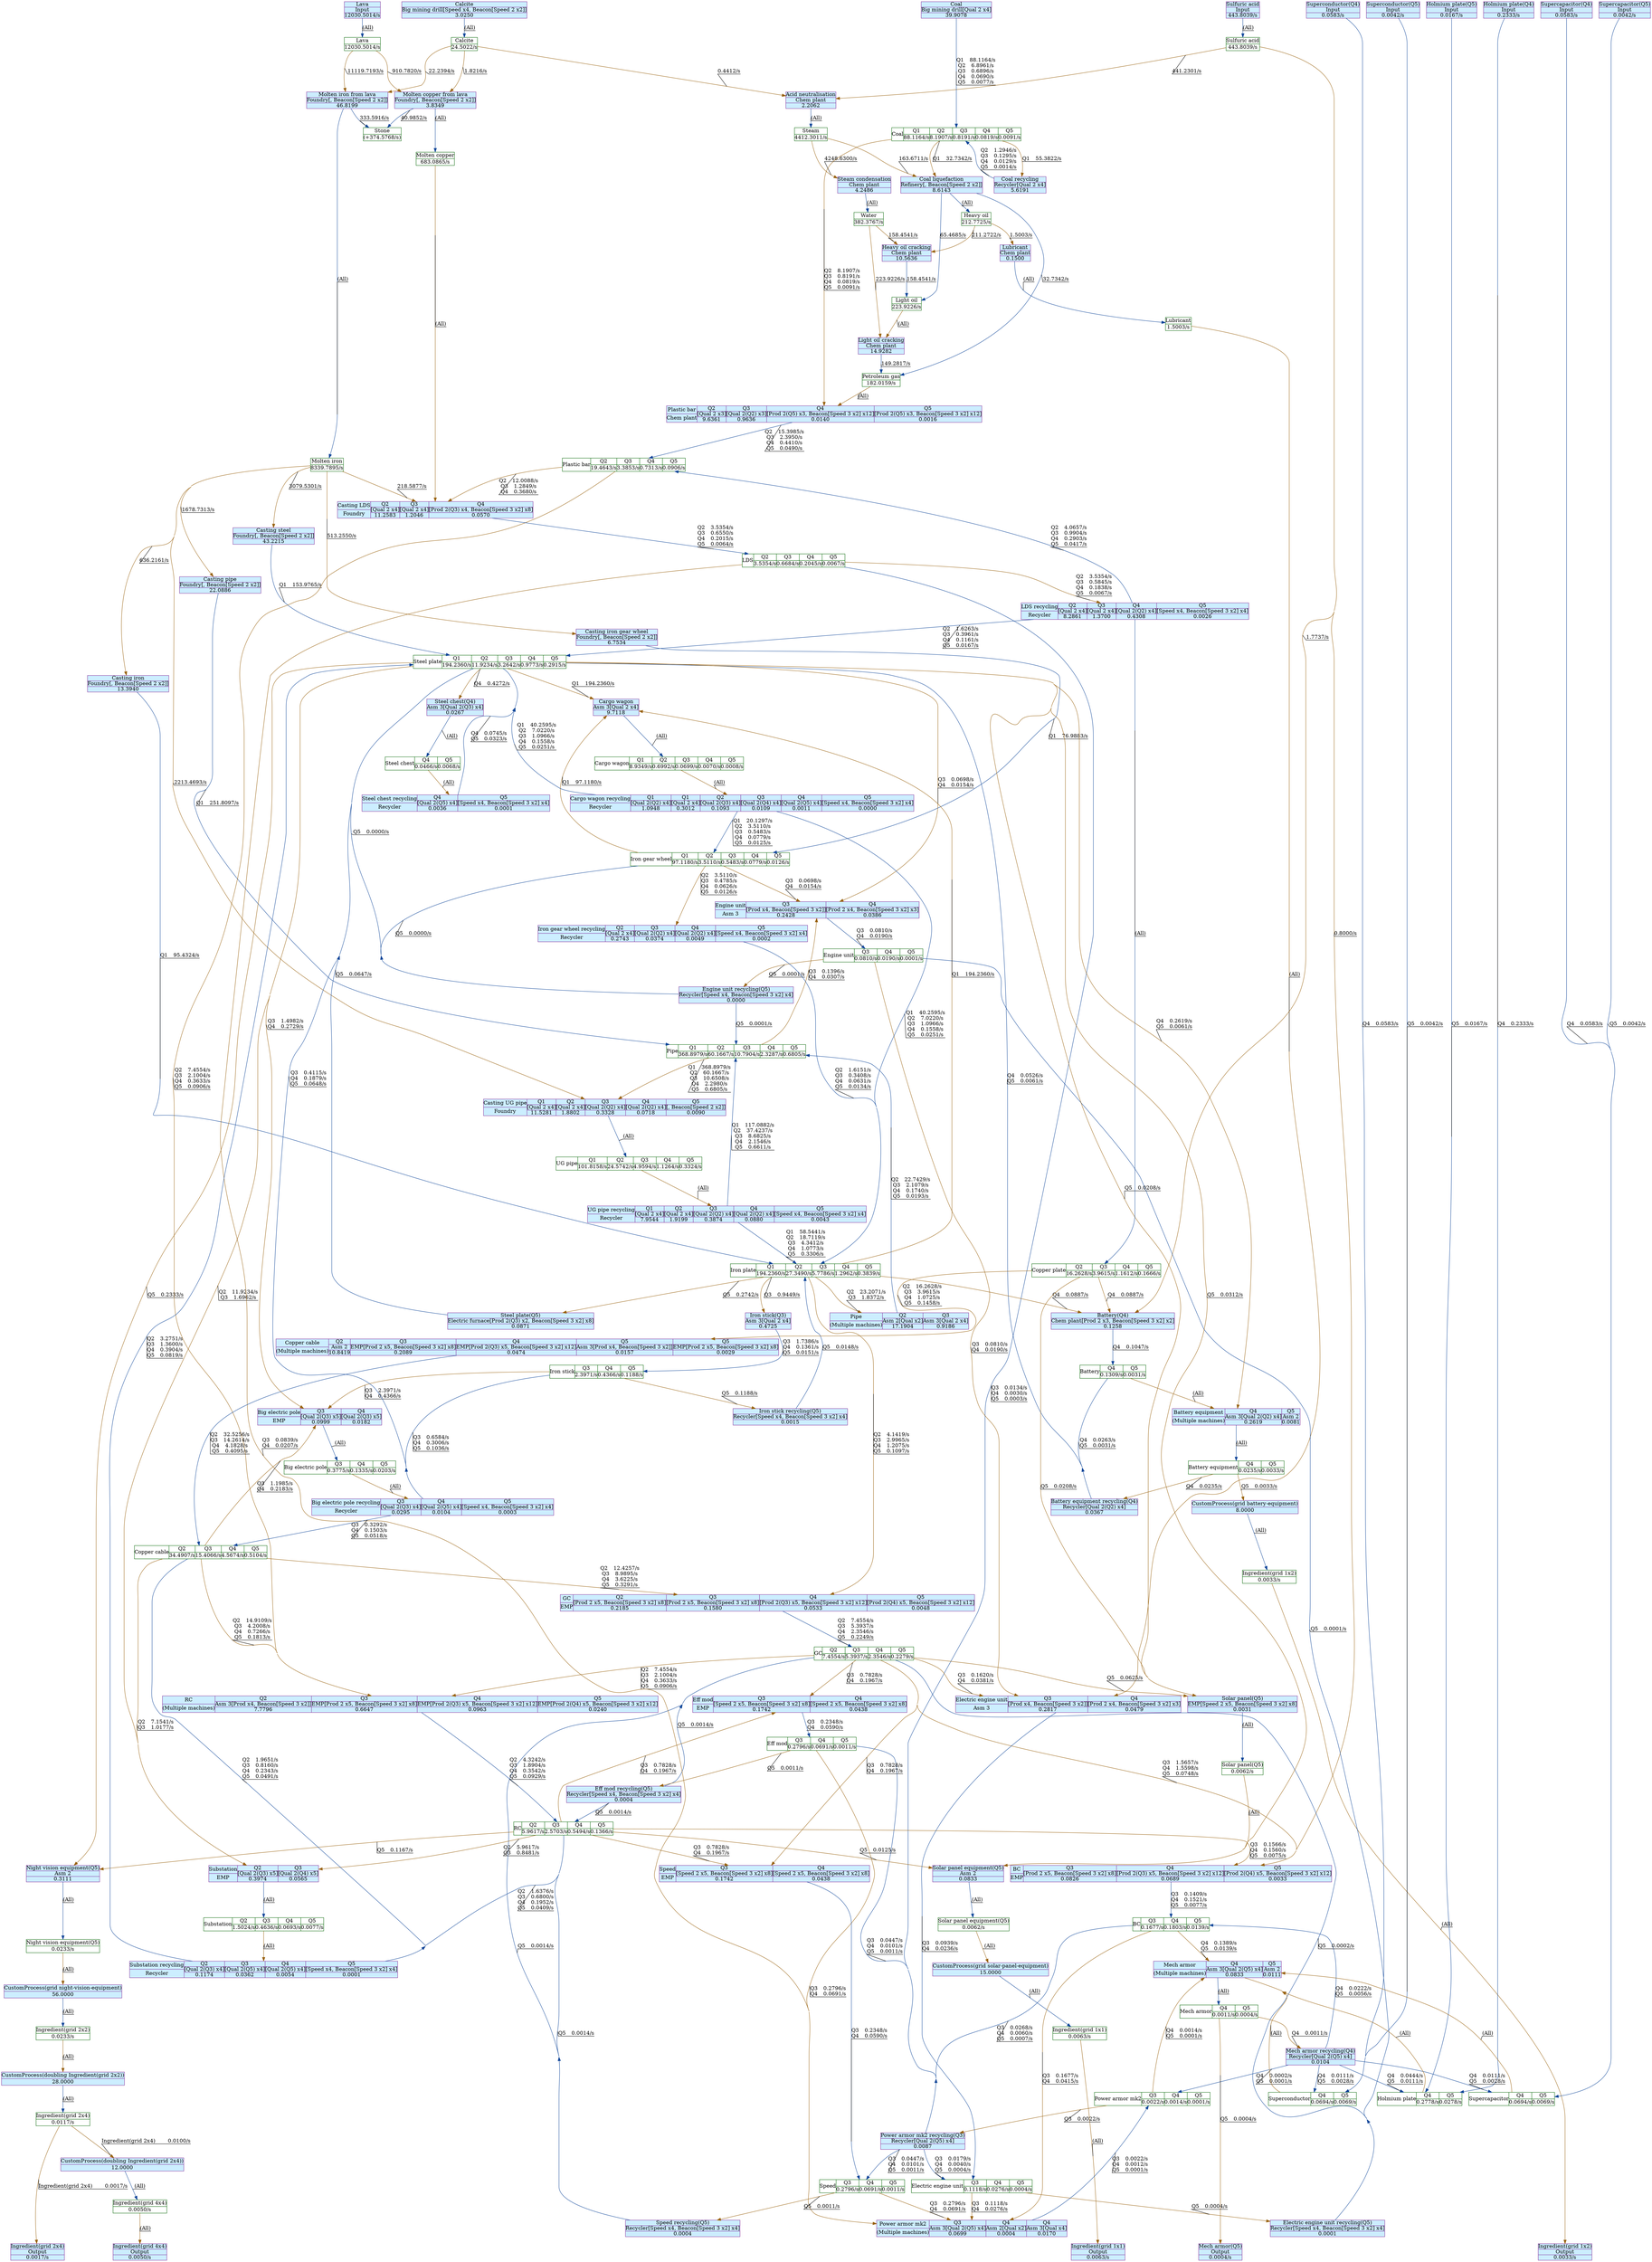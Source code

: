 digraph {
    layout="dot"
    concentrate=true
    node [shape="record"; margin=0]
    edge [decorate=true]
    0 [color="#006400"; label="{Petroleum gas|182.0159/s}"]
    1 [color="#006400"; label="{Lava|12030.5014/s}"]
    2 [color="#006400"; label="{Molten iron|8339.7895/s}"]
    3 [color="#006400"; label="{Ingredient(grid 2x4)|0.0117/s}"]
    4 [color="#006400"; label="{Ingredient(grid 2x2)|0.0233/s}"]
    5 [color="#006400"; label="{Molten copper|683.0865/s}"]
    6 [color="#006400"; label="{Lubricant|1.5003/s}"]
    7 [color="#006400"; label="{Water|382.3767/s}"]
    8 [color="#006400"; label="{Steam|4412.3011/s}"]
    9 [color="#006400"; label="{Sulfuric acid|443.8039/s}"]
    10 [color="#006400"; label="{Ingredient(grid 4x4)|0.0050/s}"]
    11 [color="#006400"; label="{Night vision equipment(Q5)|0.0233/s}"]
    12 [color="#006400"; label="{Heavy oil|212.7725/s}"]
    13 [color="#006400"; label="{Light oil|223.9226/s}"]
    14 [color="#006400"; label="{Stone|(+374.5768/s)}"]
    15 [color="#006400"; label="{Calcite|24.5022/s}"]
    16 [color="#006400"; label="{Solar panel equipment(Q5)|0.0062/s}"]
    17 [color="#006400"; label="{Solar panel(Q5)|0.0062/s}"]
    18 [color="#006400"; label="{Ingredient(grid 1x2)|0.0033/s}"]
    19 [color="#006400"; label="{Ingredient(grid 1x1)|0.0063/s}"]
    20 [style="filled"; color="#842e99"; fillcolor="#cceeff"; label="{Cargo wagon|Asm 3[Qual 2 x4]|9.7118}"]
    21 [style="filled"; color="#842e99"; fillcolor="#cceeff"; label="{Lava|Input|12030.5014/s}"]
    22 [style="filled"; color="#842e99"; fillcolor="#cceeff"; label="{Supercapacitor(Q4)|Input|0.0583/s}"]
    23 [style="filled"; color="#842e99"; fillcolor="#cceeff"; label="{Casting steel|Foundry[, Beacon[Speed 2 x2]]|43.2215}"]
    24 [style="filled"; color="#842e99"; fillcolor="#cceeff"; label="{CustomProcess(doubling Ingredient(grid 2x2))|28.0000}"]
    25 [style="filled"; color="#842e99"; fillcolor="#cceeff"; label="{Casting pipe|Foundry[, Beacon[Speed 2 x2]]|22.0886}"]
    26 [style="filled"; color="#842e99"; fillcolor="#cceeff"; label="{Holmium plate(Q4)|Input|0.2333/s}"]
    27 [style="filled"; color="#842e99"; fillcolor="#cceeff"; label="{Steam condensation|Chem plant|4.2486}"]
    28 [style="filled"; color="#842e99"; fillcolor="#cceeff"; label="{Battery(Q4)|Chem plant[Prod 2 x3, Beacon[Speed 3 x2] x2]|0.1258}"]
    29 [style="filled"; color="#842e99"; fillcolor="#cceeff"; label="{Supercapacitor(Q5)|Input|0.0042/s}"]
    30 [style="filled"; color="#842e99"; fillcolor="#cceeff"; label="{Casting iron gear wheel|Foundry[, Beacon[Speed 2 x2]]|6.7534}"]
    31 [style="filled"; color="#842e99"; fillcolor="#cceeff"; label="{Coal|Big mining drill[Qual 2 x4]|39.9078}"]
    32 [style="filled"; color="#842e99"; fillcolor="#cceeff"; label="{Sulfuric acid|Input|443.8039/s}"]
    33 [style="filled"; color="#842e99"; fillcolor="#cceeff"; label="{CustomProcess(doubling Ingredient(grid 2x4))|12.0000}"]
    34 [style="filled"; color="#842e99"; fillcolor="#cceeff"; label="{CustomProcess(grid night-vision-equipment)|56.0000}"]
    35 [style="filled"; color="#842e99"; fillcolor="#cceeff"; label="{Coal liquefaction|Refinery[, Beacon[Speed 2 x2]]|8.6143}"]
    36 [style="filled"; color="#842e99"; fillcolor="#cceeff"; label="{Engine unit recycling(Q5)|Recycler[Speed x4, Beacon[Speed 3 x2] x4]|0.0000}"]
    37 [style="filled"; color="#842e99"; fillcolor="#cceeff"; label="{Casting iron|Foundry[, Beacon[Speed 2 x2]]|13.3940}"]
    38 [style="filled"; color="#842e99"; fillcolor="#cceeff"; label="{Steel plate(Q5)|Electric furnace[Prod 2(Q3) x2, Beacon[Speed 3 x2] x8]|0.0871}"]
    39 [style="filled"; color="#842e99"; fillcolor="#cceeff"; label="{Molten iron from lava|Foundry[, Beacon[Speed 2 x2]]|46.8199}"]
    40 [style="filled"; color="#842e99"; fillcolor="#cceeff"; label="{Mech armor recycling(Q4)|Recycler[Qual 2(Q5) x4]|0.0104}"]
    41 [style="filled"; color="#842e99"; fillcolor="#cceeff"; label="{Lubricant|Chem plant|0.1500}"]
    42 [style="filled"; color="#842e99"; fillcolor="#cceeff"; label="{Solar panel equipment(Q5)|Asm 2|0.0833}"]
    43 [style="filled"; color="#842e99"; fillcolor="#cceeff"; label="{Ingredient(grid 1x2)|Output|0.0033/s}"]
    44 [style="filled"; color="#842e99"; fillcolor="#cceeff"; label="{Superconductor(Q4)|Input|0.0583/s}"]
    45 [style="filled"; color="#842e99"; fillcolor="#cceeff"; label="{Light oil cracking|Chem plant|14.9282}"]
    46 [style="filled"; color="#842e99"; fillcolor="#cceeff"; label="{Eff mod recycling(Q5)|Recycler[Speed x4, Beacon[Speed 3 x2] x4]|0.0004}"]
    47 [style="filled"; color="#842e99"; fillcolor="#cceeff"; label="{Speed recycling(Q5)|Recycler[Speed x4, Beacon[Speed 3 x2] x4]|0.0004}"]
    48 [style="filled"; color="#842e99"; fillcolor="#cceeff"; label="{Solar panel(Q5)|EMP[Speed 2 x5, Beacon[Speed 3 x2] x8]|0.0031}"]
    49 [style="filled"; color="#842e99"; fillcolor="#cceeff"; label="{CustomProcess(grid battery-equipment)|8.0000}"]
    50 [style="filled"; color="#842e99"; fillcolor="#cceeff"; label="{CustomProcess(grid solar-panel-equipment)|15.0000}"]
    51 [style="filled"; color="#842e99"; fillcolor="#cceeff"; label="{Iron stick(Q3)|Asm 3[Qual 2 x4]|0.4725}"]
    52 [style="filled"; color="#842e99"; fillcolor="#cceeff"; label="{Ingredient(grid 2x4)|Output|0.0017/s}"]
    53 [style="filled"; color="#842e99"; fillcolor="#cceeff"; label="{Night vision equipment(Q5)|Asm 2|0.3111}"]
    54 [style="filled"; color="#842e99"; fillcolor="#cceeff"; label="{Iron stick recycling(Q5)|Recycler[Speed x4, Beacon[Speed 3 x2] x4]|0.0015}"]
    55 [style="filled"; color="#842e99"; fillcolor="#cceeff"; label="{Ingredient(grid 1x1)|Output|0.0063/s}"]
    56 [style="filled"; color="#842e99"; fillcolor="#cceeff"; label="{Superconductor(Q5)|Input|0.0042/s}"]
    57 [style="filled"; color="#842e99"; fillcolor="#cceeff"; label="{Calcite|Big mining drill[Speed x4, Beacon[Speed 2 x2]]|3.0250}"]
    58 [style="filled"; color="#842e99"; fillcolor="#cceeff"; label="{Electric engine unit recycling(Q5)|Recycler[Speed x4, Beacon[Speed 3 x2] x4]|0.0001}"]
    59 [style="filled"; color="#842e99"; fillcolor="#cceeff"; label="{Mech armor(Q5)|Output|0.0004/s}"]
    60 [style="filled"; color="#842e99"; fillcolor="#cceeff"; label="{Steel chest(Q4)|Asm 3[Qual 2(Q3) x4]|0.0267}"]
    61 [style="filled"; color="#842e99"; fillcolor="#cceeff"; label="{Power armor mk2 recycling(Q3)|Recycler[Qual 2(Q5) x4]|0.0087}"]
    62 [style="filled"; color="#842e99"; fillcolor="#cceeff"; label="{Ingredient(grid 4x4)|Output|0.0050/s}"]
    63 [style="filled"; color="#842e99"; fillcolor="#cceeff"; label="{Acid neutralisation|Chem plant|2.2062}"]
    64 [style="filled"; color="#842e99"; fillcolor="#cceeff"; label="{Battery equipment recycling(Q4)|Recycler[Qual 2(Q2) x4]|0.0367}"]
    65 [style="filled"; color="#842e99"; fillcolor="#cceeff"; label="{Coal recycling|Recycler[Qual 2 x4]|5.6191}"]
    66 [style="filled"; color="#842e99"; fillcolor="#cceeff"; label="{Heavy oil cracking|Chem plant|10.5636}"]
    67 [style="filled"; color="#842e99"; fillcolor="#cceeff"; label="{Holmium plate(Q5)|Input|0.0167/s}"]
    68 [style="filled"; color="#842e99"; fillcolor="#cceeff"; label="{Molten copper from lava|Foundry[, Beacon[Speed 2 x2]]|3.8349}"]
    69 [color="#006400"; label="{Iron gear wheel}|{Q1|97.1180/s}|{Q2|3.5110/s}|{Q3|0.5483/s}|{Q4|0.0779/s}|{Q5|0.0126/s}"]
    70 [color="#006400"; label="{Cargo wagon}|{Q1|8.9349/s}|{Q2|0.6992/s}|{Q3|0.0699/s}|{Q4|0.0070/s}|{Q5|0.0008/s}"]
    71 [color="#006400"; label="{Iron plate}|{Q1|194.2360/s}|{Q2|27.3490/s}|{Q3|5.7786/s}|{Q4|1.2962/s}|{Q5|0.3839/s}"]
    72 [color="#006400"; label="{Steel plate}|{Q1|194.2360/s}|{Q2|11.9234/s}|{Q3|3.2642/s}|{Q4|0.9773/s}|{Q5|0.2915/s}"]
    73 [color="#006400"; label="{Iron stick}|{Q3|2.3971/s}|{Q4|0.4366/s}|{Q5|0.1188/s}"]
    74 [color="#006400"; label="{Big electric pole}|{Q3|0.3775/s}|{Q4|0.1335/s}|{Q5|0.0203/s}"]
    75 [color="#006400"; label="{Copper cable}|{Q2|34.4907/s}|{Q3|15.4066/s}|{Q4|4.5674/s}|{Q5|0.5104/s}"]
    76 [color="#006400"; label="{Pipe}|{Q1|368.8979/s}|{Q2|60.1667/s}|{Q3|10.7904/s}|{Q4|2.3287/s}|{Q5|0.6805/s}"]
    77 [color="#006400"; label="{UG pipe}|{Q1|101.8158/s}|{Q2|24.5742/s}|{Q3|4.9594/s}|{Q4|1.1264/s}|{Q5|0.3324/s}"]
    78 [color="#006400"; label="{Plastic bar}|{Q2|19.4643/s}|{Q3|3.3853/s}|{Q4|0.7313/s}|{Q5|0.0906/s}"]
    79 [color="#006400"; label="{Coal}|{Q1|88.1164/s}|{Q2|8.1907/s}|{Q3|0.8191/s}|{Q4|0.0819/s}|{Q5|0.0091/s}"]
    80 [color="#006400"; label="{Superconductor}|{Q4|0.0694/s}|{Q5|0.0069/s}"]
    81 [color="#006400"; label="{Mech armor}|{Q4|0.0011/s}|{Q5|0.0004/s}"]
    82 [color="#006400"; label="{Power armor mk2}|{Q3|0.0022/s}|{Q4|0.0014/s}|{Q5|0.0001/s}"]
    83 [color="#006400"; label="{Holmium plate}|{Q4|0.2778/s}|{Q5|0.0278/s}"]
    84 [color="#006400"; label="{BC}|{Q3|0.1677/s}|{Q4|0.1803/s}|{Q5|0.0139/s}"]
    85 [color="#006400"; label="{Supercapacitor}|{Q4|0.0694/s}|{Q5|0.0069/s}"]
    86 [color="#006400"; label="{GC}|{Q2|7.4554/s}|{Q3|5.3937/s}|{Q4|2.3546/s}|{Q5|0.2279/s}"]
    87 [color="#006400"; label="{RC}|{Q2|5.9617/s}|{Q3|2.5703/s}|{Q4|0.5494/s}|{Q5|0.1366/s}"]
    88 [color="#006400"; label="{Substation}|{Q2|1.5024/s}|{Q3|0.4636/s}|{Q4|0.0693/s}|{Q5|0.0077/s}"]
    89 [color="#006400"; label="{Engine unit}|{Q3|0.0810/s}|{Q4|0.0190/s}|{Q5|0.0001/s}"]
    90 [color="#006400"; label="{Battery}|{Q4|0.1309/s}|{Q5|0.0031/s}"]
    91 [color="#006400"; label="{Battery equipment}|{Q4|0.0235/s}|{Q5|0.0033/s}"]
    92 [color="#006400"; label="{Eff mod}|{Q3|0.2796/s}|{Q4|0.0691/s}|{Q5|0.0011/s}"]
    93 [color="#006400"; label="{LDS}|{Q2|3.5354/s}|{Q3|0.6684/s}|{Q4|0.2045/s}|{Q5|0.0067/s}"]
    94 [color="#006400"; label="{Copper plate}|{Q2|16.2628/s}|{Q3|3.9615/s}|{Q4|1.1612/s}|{Q5|0.1666/s}"]
    95 [color="#006400"; label="{Electric engine unit}|{Q3|0.1118/s}|{Q4|0.0276/s}|{Q5|0.0004/s}"]
    96 [color="#006400"; label="{Steel chest}|{Q4|0.0466/s}|{Q5|0.0068/s}"]
    97 [color="#006400"; label="{Speed}|{Q3|0.2796/s}|{Q4|0.0691/s}|{Q5|0.0011/s}"]
    98 [style="filled"; color="#842e99"; fillcolor="#cceeff"; label="{Big electric pole recycling|Recycler}|{Q3|[Qual 2(Q3) x4]|0.0295}|{Q4|[Qual 2(Q5) x4]|0.0104}|{Q5|[Speed x4, Beacon[Speed 3 x2] x4]|0.0003}"; shape="record"]
    99 [style="filled"; color="#842e99"; fillcolor="#cceeff"; label="{Iron gear wheel recycling|Recycler}|{Q2|[Qual 2 x4]|0.2743}|{Q3|[Qual 2(Q2) x4]|0.0374}|{Q4|[Qual 2(Q2) x4]|0.0049}|{Q5|[Speed x4, Beacon[Speed 3 x2] x4]|0.0002}"; shape="record"]
    100 [style="filled"; color="#842e99"; fillcolor="#cceeff"; label="{UG pipe recycling|Recycler}|{Q1|[Qual 2 x4]|7.9544}|{Q2|[Qual 2 x4]|1.9199}|{Q3|[Qual 2(Q2) x4]|0.3874}|{Q4|[Qual 2(Q2) x4]|0.0880}|{Q5|[Speed x4, Beacon[Speed 3 x2] x4]|0.0043}"; shape="record"]
    101 [style="filled"; color="#842e99"; fillcolor="#cceeff"; label="{Plastic bar|Chem plant}|{Q2|[Qual 2 x3]|9.6361}|{Q3|[Qual 2(Q2) x3]|0.9636}|{Q4|[Prod 2(Q5) x3, Beacon[Speed 3 x2] x12]|0.0140}|{Q5|[Prod 2(Q5) x3, Beacon[Speed 3 x2] x12]|0.0016}"; shape="record"]
    102 [style="filled"; color="#842e99"; fillcolor="#cceeff"; label="{Mech armor|(Multiple machines)}|{Q4|Asm 3[Qual 2(Q5) x4]|0.0833}|{Q5|Asm 2|0.0111}"; shape="record"]
    103 [style="filled"; color="#842e99"; fillcolor="#cceeff"; label="{GC|EMP}|{Q2|[Prod 2 x5, Beacon[Speed 3 x2] x8]|0.2185}|{Q3|[Prod 2 x5, Beacon[Speed 3 x2] x8]|0.1580}|{Q4|[Prod 2(Q3) x5, Beacon[Speed 3 x2] x12]|0.0533}|{Q5|[Prod 2(Q4) x5, Beacon[Speed 3 x2] x12]|0.0048}"; shape="record"]
    104 [style="filled"; color="#842e99"; fillcolor="#cceeff"; label="{Substation recycling|Recycler}|{Q2|[Qual 2(Q3) x4]|0.1174}|{Q3|[Qual 2(Q5) x4]|0.0362}|{Q4|[Qual 2(Q5) x4]|0.0054}|{Q5|[Speed x4, Beacon[Speed 3 x2] x4]|0.0001}"; shape="record"]
    105 [style="filled"; color="#842e99"; fillcolor="#cceeff"; label="{Engine unit|Asm 3}|{Q3|[Prod x4, Beacon[Speed 3 x2]]|0.2428}|{Q4|[Prod 2 x4, Beacon[Speed 3 x2] x3]|0.0386}"; shape="record"]
    106 [style="filled"; color="#842e99"; fillcolor="#cceeff"; label="{Battery equipment|(Multiple machines)}|{Q4|Asm 3[Qual 2(Q2) x4]|0.2619}|{Q5|Asm 2|0.0081}"; shape="record"]
    107 [style="filled"; color="#842e99"; fillcolor="#cceeff"; label="{Substation|EMP}|{Q2|[Qual 2(Q3) x5]|0.3974}|{Q3|[Qual 2(Q4) x5]|0.0565}"; shape="record"]
    108 [style="filled"; color="#842e99"; fillcolor="#cceeff"; label="{Eff mod|EMP}|{Q3|[Speed 2 x5, Beacon[Speed 3 x2] x8]|0.1742}|{Q4|[Speed 2 x5, Beacon[Speed 3 x2] x8]|0.0438}"; shape="record"]
    109 [style="filled"; color="#842e99"; fillcolor="#cceeff"; label="{Casting LDS|Foundry}|{Q2|[Qual 2 x4]|11.2583}|{Q3|[Qual 2 x4]|1.2046}|{Q4|[Prod 2(Q3) x4, Beacon[Speed 3 x2] x8]|0.0570}"; shape="record"]
    110 [style="filled"; color="#842e99"; fillcolor="#cceeff"; label="{LDS recycling|Recycler}|{Q2|[Qual 2 x4]|8.2861}|{Q3|[Qual 2 x4]|1.3700}|{Q4|[Qual 2(Q2) x4]|0.4308}|{Q5|[Speed x4, Beacon[Speed 3 x2] x4]|0.0026}"; shape="record"]
    111 [style="filled"; color="#842e99"; fillcolor="#cceeff"; label="{Electric engine unit|Asm 3}|{Q3|[Prod x4, Beacon[Speed 3 x2]]|0.2817}|{Q4|[Prod 2 x4, Beacon[Speed 3 x2] x3]|0.0479}"; shape="record"]
    112 [style="filled"; color="#842e99"; fillcolor="#cceeff"; label="{Casting UG pipe|Foundry}|{Q1|[Qual 2 x4]|11.5281}|{Q2|[Qual 2 x4]|1.8802}|{Q3|[Qual 2(Q2) x4]|0.3328}|{Q4|[Qual 2(Q2) x4]|0.0718}|{Q5|[, Beacon[Speed 2 x2]]|0.0090}"; shape="record"]
    113 [style="filled"; color="#842e99"; fillcolor="#cceeff"; label="{RC|(Multiple machines)}|{Q2|Asm 3[Prod x4, Beacon[Speed 3 x2]]|7.7796}|{Q3|EMP[Prod 2 x5, Beacon[Speed 3 x2] x8]|0.6647}|{Q4|EMP[Prod 2(Q3) x5, Beacon[Speed 3 x2] x12]|0.0963}|{Q5|EMP[Prod 2(Q4) x5, Beacon[Speed 3 x2] x12]|0.0240}"; shape="record"]
    114 [style="filled"; color="#842e99"; fillcolor="#cceeff"; label="{Cargo wagon recycling|Recycler}|{Q1|[Qual 2(Q2) x4]|1.0948}|{Q1|[Qual 2 x4]|0.3012}|{Q2|[Qual 2(Q3) x4]|0.1093}|{Q3|[Qual 2(Q4) x4]|0.0109}|{Q4|[Qual 2(Q5) x4]|0.0011}|{Q5|[Speed x4, Beacon[Speed 3 x2] x4]|0.0000}"; shape="record"]
    115 [style="filled"; color="#842e99"; fillcolor="#cceeff"; label="{Copper cable|(Multiple machines)}|{Q2|Asm 2|10.8419}|{Q3|EMP[Prod 2 x5, Beacon[Speed 3 x2] x8]|0.2089}|{Q4|EMP[Prod 2(Q3) x5, Beacon[Speed 3 x2] x12]|0.0474}|{Q5|Asm 3[Prod x4, Beacon[Speed 3 x2]]|0.0157}|{Q5|EMP[Prod 2 x5, Beacon[Speed 3 x2] x8]|0.0029}"; shape="record"]
    116 [style="filled"; color="#842e99"; fillcolor="#cceeff"; label="{BC|EMP}|{Q3|[Prod 2 x5, Beacon[Speed 3 x2] x8]|0.0826}|{Q4|[Prod 2(Q3) x5, Beacon[Speed 3 x2] x12]|0.0689}|{Q5|[Prod 2(Q4) x5, Beacon[Speed 3 x2] x12]|0.0033}"; shape="record"]
    117 [style="filled"; color="#842e99"; fillcolor="#cceeff"; label="{Pipe|(Multiple machines)}|{Q2|Asm 2[Qual x2]|17.1904}|{Q3|Asm 3[Qual 2 x4]|0.9186}"; shape="record"]
    118 [style="filled"; color="#842e99"; fillcolor="#cceeff"; label="{Steel chest recycling|Recycler}|{Q4|[Qual 2(Q5) x4]|0.0036}|{Q5|[Speed x4, Beacon[Speed 3 x2] x4]|0.0001}"; shape="record"]
    119 [style="filled"; color="#842e99"; fillcolor="#cceeff"; label="{Speed|EMP}|{Q3|[Speed 2 x5, Beacon[Speed 3 x2] x8]|0.1742}|{Q4|[Speed 2 x5, Beacon[Speed 3 x2] x8]|0.0438}"; shape="record"]
    120 [style="filled"; color="#842e99"; fillcolor="#cceeff"; label="{Power armor mk2|(Multiple machines)}|{Q3|Asm 3[Qual 2(Q5) x4]|0.0699}|{Q4|Asm 2[Qual x2]|0.0004}|{Q4|Asm 3[Qual x4]|0.0170}"; shape="record"]
    121 [style="filled"; color="#842e99"; fillcolor="#cceeff"; label="{Big electric pole|EMP}|{Q3|[Qual 2(Q3) x5]|0.0999}|{Q4|[Qual 2(Q3) x5]|0.0182}"; shape="record"]
    0 -> 101 [color="#99620f"; label="(All)"]
    1 -> 39 [color="#99620f"; label="11119.7193/s
"]
    1 -> 68 [color="#99620f"; label="910.7820/s
"]
    2 -> 23 [color="#99620f"; label="3079.5301/s
"]
    2 -> 25 [color="#99620f"; label="1678.7313/s
"]
    2 -> 30 [color="#99620f"; label="513.2550/s
"]
    2 -> 37 [color="#99620f"; label="636.2161/s
"]
    2 -> 109 [color="#99620f"; label="218.5877/s
"]
    2 -> 112 [color="#99620f"; label="2213.4693/s
"]
    3 -> 33 [color="#99620f"; label="Ingredient(grid 2x4)	0.0100/s
"]
    3 -> 52 [color="#99620f"; label="Ingredient(grid 2x4)	0.0017/s
"]
    4 -> 24 [color="#99620f"; label="(All)"]
    5 -> 109 [color="#99620f"; label="(All)"]
    6 -> 111 [color="#99620f"; label="(All)"]
    7 -> 45 [color="#99620f"; label="223.9226/s
"]
    7 -> 66 [color="#99620f"; label="158.4541/s
"]
    8 -> 27 [color="#99620f"; label="4248.6300/s
"]
    8 -> 35 [color="#99620f"; label="163.6711/s
"]
    9 -> 28 [color="#99620f"; label="1.7737/s
"]
    9 -> 63 [color="#99620f"; label="441.2301/s
"]
    9 -> 116 [color="#99620f"; label="0.8000/s
"]
    10 -> 62 [color="#99620f"; label="(All)"]
    11 -> 34 [color="#99620f"; label="(All)"]
    12 -> 41 [color="#99620f"; label="1.5003/s
"]
    12 -> 66 [color="#99620f"; label="211.2722/s
"]
    13 -> 45 [color="#99620f"; label="(All)"]
    15 -> 39 [color="#99620f"; label="22.2394/s
"]
    15 -> 63 [color="#99620f"; label="0.4412/s
"]
    15 -> 68 [color="#99620f"; label="1.8216/s
"]
    16 -> 50 [color="#99620f"; label="(All)"]
    17 -> 42 [color="#99620f"; label="(All)"]
    18 -> 43 [color="#99620f"; label="(All)"]
    19 -> 55 [color="#99620f"; label="(All)"]
    20 -> 70 [color="#0f4699"; label="(All)"]
    21 -> 1 [color="#0f4699"; label="(All)"]
    22 -> 85 [color="#0f4699"; label="Q4	0.0583/s
"]
    23 -> 72 [color="#0f4699"; label="Q1	153.9765/s
"]
    24 -> 3 [color="#0f4699"; label="(All)"]
    25 -> 76 [color="#0f4699"; label="Q1	251.8097/s
"]
    26 -> 83 [color="#0f4699"; label="Q4	0.2333/s
"]
    27 -> 7 [color="#0f4699"; label="(All)"]
    28 -> 90 [color="#0f4699"; label="Q4	0.1047/s
"]
    29 -> 85 [color="#0f4699"; label="Q5	0.0042/s
"]
    30 -> 69 [color="#0f4699"; label="Q1	76.9883/s
"]
    31 -> 79 [color="#0f4699"; label="Q1	88.1164/s
Q2	6.8961/s
Q3	0.6896/s
Q4	0.0690/s
Q5	0.0077/s
"]
    32 -> 9 [color="#0f4699"; label="(All)"]
    33 -> 10 [color="#0f4699"; label="(All)"]
    34 -> 4 [color="#0f4699"; label="(All)"]
    35 -> 0 [color="#0f4699"; label="32.7342/s
"]
    35 -> 12 [color="#0f4699"; label="(All)"]
    35 -> 13 [color="#0f4699"; label="65.4685/s
"]
    36 -> 69 [color="#0f4699"; label="Q5	0.0000/s
"]
    36 -> 72 [color="#0f4699"; label="Q5	0.0000/s
"]
    36 -> 76 [color="#0f4699"; label="Q5	0.0001/s
"]
    37 -> 71 [color="#0f4699"; label="Q1	95.4324/s
"]
    38 -> 72 [color="#0f4699"; label="Q5	0.0647/s
"]
    39 -> 14 [color="#0f4699"; label="333.5916/s
"]
    39 -> 2 [color="#0f4699"; label="(All)"]
    40 -> 80 [color="#0f4699"; label="Q4	0.0111/s
Q5	0.0028/s
"]
    40 -> 82 [color="#0f4699"; label="Q4	0.0002/s
Q5	0.0001/s
"]
    40 -> 83 [color="#0f4699"; label="Q4	0.0444/s
Q5	0.0111/s
"]
    40 -> 84 [color="#0f4699"; label="Q4	0.0222/s
Q5	0.0056/s
"]
    40 -> 85 [color="#0f4699"; label="Q4	0.0111/s
Q5	0.0028/s
"]
    41 -> 6 [color="#0f4699"; label="(All)"]
    42 -> 16 [color="#0f4699"; label="(All)"]
    44 -> 80 [color="#0f4699"; label="Q4	0.0583/s
"]
    45 -> 0 [color="#0f4699"; label="149.2817/s
"]
    46 -> 86 [color="#0f4699"; label="Q5	0.0014/s
"]
    46 -> 87 [color="#0f4699"; label="Q5	0.0014/s
"]
    47 -> 86 [color="#0f4699"; label="Q5	0.0014/s
"]
    47 -> 87 [color="#0f4699"; label="Q5	0.0014/s
"]
    48 -> 17 [color="#0f4699"; label="(All)"]
    49 -> 18 [color="#0f4699"; label="(All)"]
    50 -> 19 [color="#0f4699"; label="(All)"]
    51 -> 73 [color="#0f4699"; label="Q3	1.7386/s
Q4	0.1361/s
Q5	0.0151/s
"]
    53 -> 11 [color="#0f4699"; label="(All)"]
    54 -> 71 [color="#0f4699"; label="Q5	0.0148/s
"]
    56 -> 80 [color="#0f4699"; label="Q5	0.0042/s
"]
    57 -> 15 [color="#0f4699"; label="(All)"]
    58 -> 86 [color="#0f4699"; label="Q5	0.0002/s
"]
    58 -> 89 [color="#0f4699"; label="Q5	0.0001/s
"]
    60 -> 96 [color="#0f4699"; label="(All)"]
    61 -> 84 [color="#0f4699"; label="Q3	0.0268/s
Q4	0.0060/s
Q5	0.0007/s
"]
    61 -> 92 [color="#0f4699"; label="Q3	0.0447/s
Q4	0.0101/s
Q5	0.0011/s
"]
    61 -> 93 [color="#0f4699"; label="Q3	0.0134/s
Q4	0.0030/s
Q5	0.0003/s
"]
    61 -> 95 [color="#0f4699"; label="Q3	0.0179/s
Q4	0.0040/s
Q5	0.0004/s
"]
    61 -> 97 [color="#0f4699"; label="Q3	0.0447/s
Q4	0.0101/s
Q5	0.0011/s
"]
    63 -> 8 [color="#0f4699"; label="(All)"]
    64 -> 72 [color="#0f4699"; label="Q4	0.0526/s
Q5	0.0061/s
"]
    64 -> 90 [color="#0f4699"; label="Q4	0.0263/s
Q5	0.0031/s
"]
    65 -> 79 [color="#0f4699"; label="Q2	1.2946/s
Q3	0.1295/s
Q4	0.0129/s
Q5	0.0014/s
"]
    66 -> 13 [color="#0f4699"; label="158.4541/s
"]
    67 -> 83 [color="#0f4699"; label="Q5	0.0167/s
"]
    68 -> 5 [color="#0f4699"; label="(All)"]
    68 -> 14 [color="#0f4699"; label="40.9852/s
"]
    69 -> 20 [color="#99620f"; label="Q1	97.1180/s
"]
    69 -> 99 [color="#99620f"; label="Q2	3.5110/s
Q3	0.4785/s
Q4	0.0626/s
Q5	0.0126/s
"]
    69 -> 105 [color="#99620f"; label="Q3	0.0698/s
Q4	0.0154/s
"]
    70 -> 114 [color="#99620f"; label="(All)"]
    71 -> 20 [color="#99620f"; label="Q1	194.2360/s
"]
    71 -> 28 [color="#99620f"; label="Q4	0.0887/s
"]
    71 -> 38 [color="#99620f"; label="Q5	0.2742/s
"]
    71 -> 51 [color="#99620f"; label="Q3	0.9449/s
"]
    71 -> 103 [color="#99620f"; label="Q2	4.1419/s
Q3	2.9965/s
Q4	1.2075/s
Q5	0.1097/s
"]
    71 -> 117 [color="#99620f"; label="Q2	23.2071/s
Q3	1.8372/s
"]
    72 -> 20 [color="#99620f"; label="Q1	194.2360/s
"]
    72 -> 42 [color="#99620f"; label="Q5	0.0312/s
"]
    72 -> 48 [color="#99620f"; label="Q5	0.0208/s
"]
    72 -> 53 [color="#99620f"; label="Q5	0.2333/s
"]
    72 -> 60 [color="#99620f"; label="Q4	0.4272/s
"]
    72 -> 105 [color="#99620f"; label="Q3	0.0698/s
Q4	0.0154/s
"]
    72 -> 106 [color="#99620f"; label="Q4	0.2619/s
Q5	0.0061/s
"]
    72 -> 107 [color="#99620f"; label="Q2	11.9234/s
Q3	1.6962/s
"]
    72 -> 121 [color="#99620f"; label="Q3	1.4982/s
Q4	0.2729/s
"]
    73 -> 54 [color="#99620f"; label="Q5	0.1188/s
"]
    73 -> 121 [color="#99620f"; label="Q3	2.3971/s
Q4	0.4366/s
"]
    74 -> 98 [color="#99620f"; label="(All)"]
    75 -> 103 [color="#99620f"; label="Q2	12.4257/s
Q3	8.9895/s
Q4	3.6225/s
Q5	0.3291/s
"]
    75 -> 107 [color="#99620f"; label="Q2	7.1541/s
Q3	1.0177/s
"]
    75 -> 113 [color="#99620f"; label="Q2	14.9109/s
Q3	4.2008/s
Q4	0.7266/s
Q5	0.1813/s
"]
    75 -> 121 [color="#99620f"; label="Q3	1.1985/s
Q4	0.2183/s
"]
    76 -> 105 [color="#99620f"; label="Q3	0.1396/s
Q4	0.0307/s
"]
    76 -> 112 [color="#99620f"; label="Q1	368.8979/s
Q2	60.1667/s
Q3	10.6508/s
Q4	2.2980/s
Q5	0.6805/s
"]
    77 -> 100 [color="#99620f"; label="(All)"]
    78 -> 109 [color="#99620f"; label="Q2	12.0088/s
Q3	1.2849/s
Q4	0.3680/s
"]
    78 -> 113 [color="#99620f"; label="Q2	7.4554/s
Q3	2.1004/s
Q4	0.3633/s
Q5	0.0906/s
"]
    79 -> 35 [color="#99620f"; label="Q1	32.7342/s
"]
    79 -> 65 [color="#99620f"; label="Q1	55.3822/s
"]
    79 -> 101 [color="#99620f"; label="Q2	8.1907/s
Q3	0.8191/s
Q4	0.0819/s
Q5	0.0091/s
"]
    80 -> 102 [color="#99620f"; label="(All)"]
    81 -> 59 [color="#99620f"; label="Q5	0.0004/s
"]
    81 -> 40 [color="#99620f"; label="Q4	0.0011/s
"]
    82 -> 61 [color="#99620f"; label="Q3	0.0022/s
"]
    82 -> 102 [color="#99620f"; label="Q4	0.0014/s
Q5	0.0001/s
"]
    83 -> 102 [color="#99620f"; label="(All)"]
    84 -> 102 [color="#99620f"; label="Q4	0.1389/s
Q5	0.0139/s
"]
    84 -> 120 [color="#99620f"; label="Q3	0.1677/s
Q4	0.0415/s
"]
    85 -> 102 [color="#99620f"; label="(All)"]
    86 -> 48 [color="#99620f"; label="Q5	0.0625/s
"]
    86 -> 108 [color="#99620f"; label="Q3	0.7828/s
Q4	0.1967/s
"]
    86 -> 111 [color="#99620f"; label="Q3	0.1620/s
Q4	0.0381/s
"]
    86 -> 113 [color="#99620f"; label="Q2	7.4554/s
Q3	2.1004/s
Q4	0.3633/s
Q5	0.0906/s
"]
    86 -> 116 [color="#99620f"; label="Q3	1.5657/s
Q4	1.5598/s
Q5	0.0748/s
"]
    86 -> 119 [color="#99620f"; label="Q3	0.7828/s
Q4	0.1967/s
"]
    87 -> 42 [color="#99620f"; label="Q5	0.0125/s
"]
    87 -> 53 [color="#99620f"; label="Q5	0.1167/s
"]
    87 -> 107 [color="#99620f"; label="Q2	5.9617/s
Q3	0.8481/s
"]
    87 -> 108 [color="#99620f"; label="Q3	0.7828/s
Q4	0.1967/s
"]
    87 -> 116 [color="#99620f"; label="Q3	0.1566/s
Q4	0.1560/s
Q5	0.0075/s
"]
    87 -> 119 [color="#99620f"; label="Q3	0.7828/s
Q4	0.1967/s
"]
    88 -> 104 [color="#99620f"; label="(All)"]
    89 -> 36 [color="#99620f"; label="Q5	0.0001/s
"]
    89 -> 111 [color="#99620f"; label="Q3	0.0810/s
Q4	0.0190/s
"]
    90 -> 106 [color="#99620f"; label="(All)"]
    91 -> 49 [color="#99620f"; label="Q5	0.0033/s
"]
    91 -> 64 [color="#99620f"; label="Q4	0.0235/s
"]
    92 -> 46 [color="#99620f"; label="Q5	0.0011/s
"]
    92 -> 120 [color="#99620f"; label="Q3	0.2796/s
Q4	0.0691/s
"]
    93 -> 110 [color="#99620f"; label="Q2	3.5354/s
Q3	0.5845/s
Q4	0.1838/s
Q5	0.0067/s
"]
    93 -> 120 [color="#99620f"; label="Q3	0.0839/s
Q4	0.0207/s
"]
    94 -> 28 [color="#99620f"; label="Q4	0.0887/s
"]
    94 -> 48 [color="#99620f"; label="Q5	0.0208/s
"]
    94 -> 115 [color="#99620f"; label="Q2	16.2628/s
Q3	3.9615/s
Q4	1.0725/s
Q5	0.1458/s
"]
    95 -> 58 [color="#99620f"; label="Q5	0.0004/s
"]
    95 -> 120 [color="#99620f"; label="Q3	0.1118/s
Q4	0.0276/s
"]
    96 -> 118 [color="#99620f"; label="(All)"]
    97 -> 47 [color="#99620f"; label="Q5	0.0011/s
"]
    97 -> 120 [color="#99620f"; label="Q3	0.2796/s
Q4	0.0691/s
"]
    98 -> 72 [color="#0f4699"; label="Q3	0.4115/s
Q4	0.1879/s
Q5	0.0648/s
"]
    98 -> 73 [color="#0f4699"; label="Q3	0.6584/s
Q4	0.3006/s
Q5	0.1036/s
"]
    98 -> 75 [color="#0f4699"; label="Q3	0.3292/s
Q4	0.1503/s
Q5	0.0518/s
"]
    99 -> 71 [color="#0f4699"; label="Q2	1.6151/s
Q3	0.3408/s
Q4	0.0631/s
Q5	0.0134/s
"]
    100 -> 71 [color="#0f4699"; label="Q1	58.5441/s
Q2	18.7119/s
Q3	4.3412/s
Q4	1.0773/s
Q5	0.3306/s
"]
    100 -> 76 [color="#0f4699"; label="Q1	117.0882/s
Q2	37.4237/s
Q3	8.6825/s
Q4	2.1546/s
Q5	0.6611/s
"]
    101 -> 78 [color="#0f4699"; label="Q2	15.3985/s
Q3	2.3950/s
Q4	0.4410/s
Q5	0.0490/s
"]
    102 -> 81 [color="#0f4699"; label="(All)"]
    103 -> 86 [color="#0f4699"; label="Q2	7.4554/s
Q3	5.3937/s
Q4	2.3546/s
Q5	0.2249/s
"]
    104 -> 72 [color="#0f4699"; label="Q2	3.2751/s
Q3	1.3600/s
Q4	0.3904/s
Q5	0.0819/s
"]
    104 -> 75 [color="#0f4699"; label="Q2	1.9651/s
Q3	0.8160/s
Q4	0.2343/s
Q5	0.0491/s
"]
    104 -> 87 [color="#0f4699"; label="Q2	1.6376/s
Q3	0.6800/s
Q4	0.1952/s
Q5	0.0409/s
"]
    105 -> 89 [color="#0f4699"; label="Q3	0.0810/s
Q4	0.0190/s
"]
    106 -> 91 [color="#0f4699"; label="(All)"]
    107 -> 88 [color="#0f4699"; label="(All)"]
    108 -> 92 [color="#0f4699"; label="Q3	0.2348/s
Q4	0.0590/s
"]
    109 -> 93 [color="#0f4699"; label="Q2	3.5354/s
Q3	0.6550/s
Q4	0.2015/s
Q5	0.0064/s
"]
    110 -> 72 [color="#0f4699"; label="Q2	1.6263/s
Q3	0.3961/s
Q4	0.1161/s
Q5	0.0167/s
"]
    110 -> 78 [color="#0f4699"; label="Q2	4.0657/s
Q3	0.9904/s
Q4	0.2903/s
Q5	0.0417/s
"]
    110 -> 94 [color="#0f4699"; label="(All)"]
    111 -> 95 [color="#0f4699"; label="Q3	0.0939/s
Q4	0.0236/s
"]
    112 -> 77 [color="#0f4699"; label="(All)"]
    113 -> 87 [color="#0f4699"; label="Q2	4.3242/s
Q3	1.8904/s
Q4	0.3542/s
Q5	0.0929/s
"]
    114 -> 69 [color="#0f4699"; label="Q1	20.1297/s
Q2	3.5110/s
Q3	0.5483/s
Q4	0.0779/s
Q5	0.0125/s
"]
    114 -> 71 [color="#0f4699"; label="Q1	40.2595/s
Q2	7.0220/s
Q3	1.0966/s
Q4	0.1558/s
Q5	0.0251/s
"]
    114 -> 72 [color="#0f4699"; label="Q1	40.2595/s
Q2	7.0220/s
Q3	1.0966/s
Q4	0.1558/s
Q5	0.0251/s
"]
    115 -> 75 [color="#0f4699"; label="Q2	32.5256/s
Q3	14.2614/s
Q4	4.1828/s
Q5	0.4095/s
"]
    116 -> 84 [color="#0f4699"; label="Q3	0.1409/s
Q4	0.1521/s
Q5	0.0077/s
"]
    117 -> 76 [color="#0f4699"; label="Q2	22.7429/s
Q3	2.1079/s
Q4	0.1740/s
Q5	0.0193/s
"]
    118 -> 72 [color="#0f4699"; label="Q4	0.0745/s
Q5	0.0323/s
"]
    119 -> 97 [color="#0f4699"; label="Q3	0.2348/s
Q4	0.0590/s
"]
    120 -> 82 [color="#0f4699"; label="Q3	0.0022/s
Q4	0.0012/s
Q5	0.0001/s
"]
    121 -> 74 [color="#0f4699"; label="(All)"]
    subgraph {
        rank="source"
        21
        22
        26
        29
        31
        32
        44
        56
        57
        67
    }
    subgraph {
        rank="sink"
        43
        52
        55
        59
        62
    }
}
